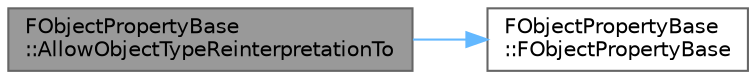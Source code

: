 digraph "FObjectPropertyBase::AllowObjectTypeReinterpretationTo"
{
 // INTERACTIVE_SVG=YES
 // LATEX_PDF_SIZE
  bgcolor="transparent";
  edge [fontname=Helvetica,fontsize=10,labelfontname=Helvetica,labelfontsize=10];
  node [fontname=Helvetica,fontsize=10,shape=box,height=0.2,width=0.4];
  rankdir="LR";
  Node1 [id="Node000001",label="FObjectPropertyBase\l::AllowObjectTypeReinterpretationTo",height=0.2,width=0.4,color="gray40", fillcolor="grey60", style="filled", fontcolor="black",tooltip=" "];
  Node1 -> Node2 [id="edge1_Node000001_Node000002",color="steelblue1",style="solid",tooltip=" "];
  Node2 [id="Node000002",label="FObjectPropertyBase\l::FObjectPropertyBase",height=0.2,width=0.4,color="grey40", fillcolor="white", style="filled",URL="$d6/d97/classFObjectPropertyBase.html#ae9b27f3f351bb92bbf3a065bc60e2e5b",tooltip=" "];
}
